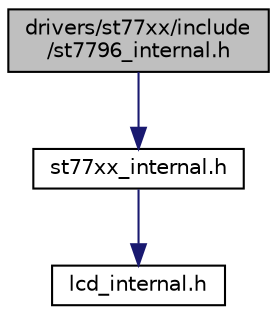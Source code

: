 digraph "drivers/st77xx/include/st7796_internal.h"
{
 // LATEX_PDF_SIZE
  edge [fontname="Helvetica",fontsize="10",labelfontname="Helvetica",labelfontsize="10"];
  node [fontname="Helvetica",fontsize="10",shape=record];
  Node1 [label="drivers/st77xx/include\l/st7796_internal.h",height=0.2,width=0.4,color="black", fillcolor="grey75", style="filled", fontcolor="black",tooltip="Specific internal definitions for the ST7789 controller variant."];
  Node1 -> Node2 [color="midnightblue",fontsize="10",style="solid",fontname="Helvetica"];
  Node2 [label="st77xx_internal.h",height=0.2,width=0.4,color="black", fillcolor="white", style="filled",URL="$st77xx__internal_8h.html",tooltip="Internal definitions that are common for all ST77xx controllers."];
  Node2 -> Node3 [color="midnightblue",fontsize="10",style="solid",fontname="Helvetica"];
  Node3 [label="lcd_internal.h",height=0.2,width=0.4,color="black", fillcolor="white", style="filled",URL="$lcd__internal_8h.html",tooltip="Device driver implementation for the lcd display controller."];
}
